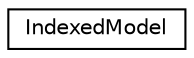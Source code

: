 digraph "Graphical Class Hierarchy"
{
 // LATEX_PDF_SIZE
  edge [fontname="Helvetica",fontsize="10",labelfontname="Helvetica",labelfontsize="10"];
  node [fontname="Helvetica",fontsize="10",shape=record];
  rankdir="LR";
  Node0 [label="IndexedModel",height=0.2,width=0.4,color="black", fillcolor="white", style="filled",URL="$classoperations__research_1_1math__opt_1_1_indexed_model.html",tooltip=" "];
}
